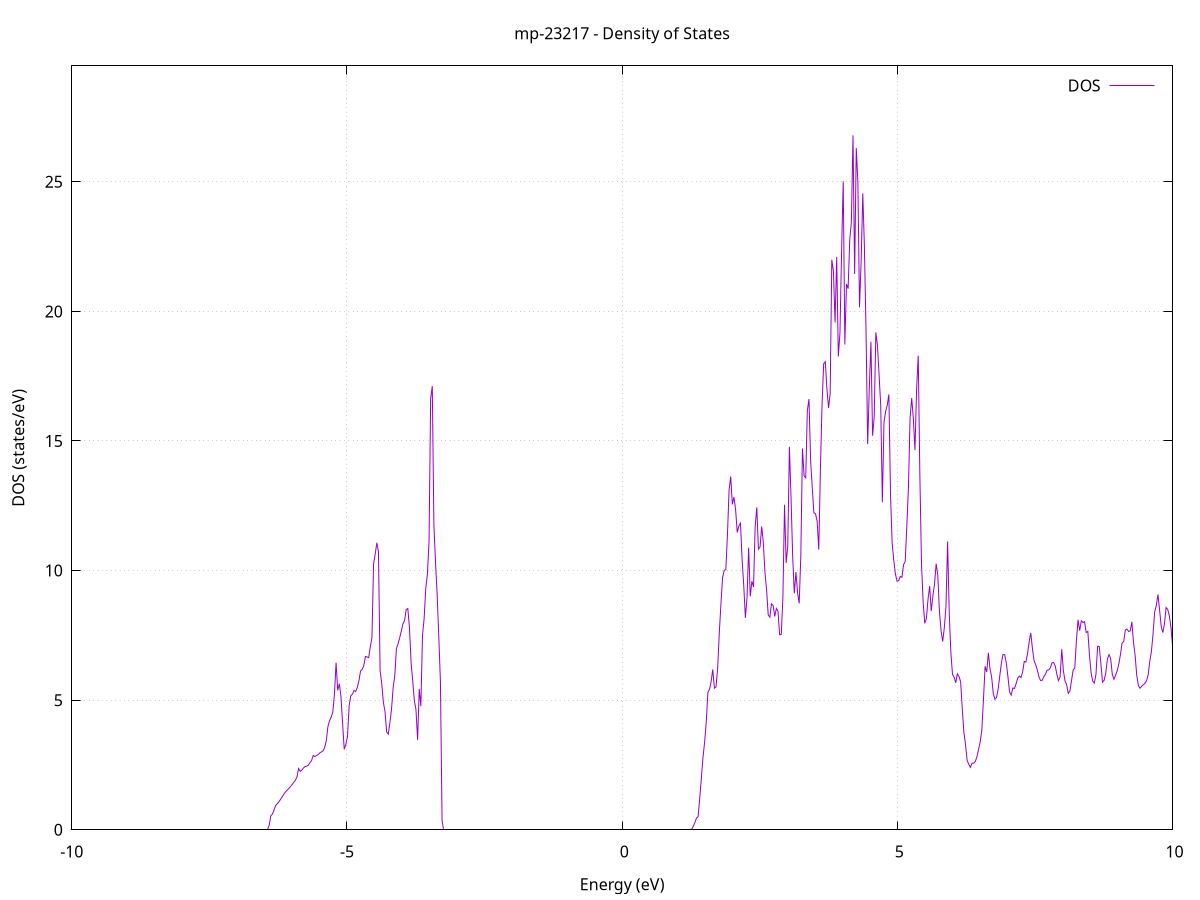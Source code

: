 set title 'mp-23217 - Density of States'
set xlabel 'Energy (eV)'
set ylabel 'DOS (states/eV)'
set grid
set xrange [-10:10]
set yrange [0:29.472]
set xzeroaxis lt -1
set terminal png size 800,600
set output 'mp-23217_dos_gnuplot.png'
plot '-' using 1:2 with lines title 'DOS'
-42.295300 0.000000
-42.265600 0.000000
-42.236000 0.000000
-42.206400 0.000000
-42.176800 0.000000
-42.147100 0.000000
-42.117500 0.000000
-42.087900 0.000000
-42.058200 0.000000
-42.028600 0.000000
-41.999000 0.000000
-41.969300 0.000000
-41.939700 0.000000
-41.910100 0.000000
-41.880500 0.000000
-41.850800 0.000000
-41.821200 0.000000
-41.791600 0.000000
-41.761900 0.000000
-41.732300 0.000000
-41.702700 0.000000
-41.673000 0.000000
-41.643400 0.000000
-41.613800 0.000000
-41.584100 0.000000
-41.554500 0.000000
-41.524900 0.000000
-41.495300 0.000000
-41.465600 0.000000
-41.436000 0.000000
-41.406400 0.000000
-41.376700 0.000000
-41.347100 0.000000
-41.317500 0.000000
-41.287800 0.000000
-41.258200 0.000000
-41.228600 0.000000
-41.199000 0.000000
-41.169300 0.000000
-41.139700 0.000000
-41.110100 0.000000
-41.080400 0.000000
-41.050800 0.000000
-41.021200 0.000000
-40.991500 0.000000
-40.961900 0.000000
-40.932300 0.000000
-40.902600 0.000000
-40.873000 0.000000
-40.843400 0.000000
-40.813800 0.000000
-40.784100 0.000000
-40.754500 0.000000
-40.724900 0.000000
-40.695200 0.000000
-40.665600 0.000000
-40.636000 0.000000
-40.606300 0.000000
-40.576700 0.000000
-40.547100 0.000000
-40.517500 0.000000
-40.487800 0.000000
-40.458200 0.000000
-40.428600 0.000000
-40.398900 0.000000
-40.369300 0.000000
-40.339700 0.000000
-40.310000 0.000000
-40.280400 0.000000
-40.250800 0.000000
-40.221100 0.000000
-40.191500 0.000000
-40.161900 0.000000
-40.132300 0.000000
-40.102600 0.000000
-40.073000 0.000000
-40.043400 0.000000
-40.013700 0.000000
-39.984100 0.000000
-39.954500 0.000000
-39.924800 0.000000
-39.895200 0.000000
-39.865600 0.000000
-39.836000 0.000000
-39.806300 0.000000
-39.776700 0.000000
-39.747100 0.000000
-39.717400 0.000000
-39.687800 0.000000
-39.658200 0.000000
-39.628500 0.000000
-39.598900 0.000000
-39.569300 0.000000
-39.539600 0.000000
-39.510000 0.000000
-39.480400 0.000000
-39.450800 0.000000
-39.421100 0.000000
-39.391500 0.000000
-39.361900 0.000000
-39.332200 0.000000
-39.302600 0.000000
-39.273000 0.000000
-39.243300 0.000000
-39.213700 0.000000
-39.184100 0.000000
-39.154500 0.000000
-39.124800 0.000000
-39.095200 0.000000
-39.065600 0.000000
-39.035900 0.000000
-39.006300 0.000000
-38.976700 0.000000
-38.947000 0.000000
-38.917400 0.000000
-38.887800 0.000000
-38.858200 0.000000
-38.828500 0.000000
-38.798900 0.000000
-38.769300 0.000000
-38.739600 0.000000
-38.710000 0.000000
-38.680400 0.000000
-38.650700 0.000000
-38.621100 0.000000
-38.591500 0.000000
-38.561800 0.000000
-38.532200 0.000000
-38.502600 0.000000
-38.473000 0.000000
-38.443300 0.000000
-38.413700 0.000000
-38.384100 0.000000
-38.354400 0.000000
-38.324800 0.000000
-38.295200 0.000000
-38.265500 0.000000
-38.235900 0.000000
-38.206300 0.000000
-38.176700 0.000000
-38.147000 0.000000
-38.117400 0.000000
-38.087800 0.000000
-38.058100 0.000000
-38.028500 0.000000
-37.998900 0.000000
-37.969200 0.000000
-37.939600 0.000000
-37.910000 0.000000
-37.880300 0.000000
-37.850700 0.000000
-37.821100 0.000000
-37.791500 0.000000
-37.761800 0.000000
-37.732200 0.000000
-37.702600 0.000000
-37.672900 0.000000
-37.643300 0.000000
-37.613700 0.000000
-37.584000 0.000000
-37.554400 0.000000
-37.524800 0.000000
-37.495200 0.000000
-37.465500 0.000000
-37.435900 0.000000
-37.406300 0.000000
-37.376600 0.000000
-37.347000 0.000000
-37.317400 0.000000
-37.287700 0.000000
-37.258100 0.000000
-37.228500 0.000000
-37.198800 0.000000
-37.169200 0.000000
-37.139600 0.000000
-37.110000 0.000000
-37.080300 0.000000
-37.050700 0.000000
-37.021100 0.000000
-36.991400 0.000000
-36.961800 0.000000
-36.932200 0.000000
-36.902500 0.000000
-36.872900 0.000000
-36.843300 0.000000
-36.813700 0.000000
-36.784000 0.000000
-36.754400 0.000000
-36.724800 0.000000
-36.695100 0.000000
-36.665500 0.000000
-36.635900 0.000000
-36.606200 0.000000
-36.576600 0.000000
-36.547000 0.000000
-36.517300 0.000000
-36.487700 0.000000
-36.458100 0.000000
-36.428500 0.000000
-36.398800 0.000000
-36.369200 0.000000
-36.339600 0.000000
-36.309900 0.000000
-36.280300 0.000000
-36.250700 0.000000
-36.221000 0.000000
-36.191400 0.000000
-36.161800 0.000000
-36.132200 0.000000
-36.102500 0.000000
-36.072900 0.000000
-36.043300 0.000000
-36.013600 0.000000
-35.984000 0.000000
-35.954400 0.000000
-35.924700 0.000000
-35.895100 0.000000
-35.865500 0.000000
-35.835800 0.000000
-35.806200 0.000000
-35.776600 0.000000
-35.747000 0.000000
-35.717300 0.000000
-35.687700 0.000000
-35.658100 0.000000
-35.628400 0.000000
-35.598800 0.000000
-35.569200 0.000000
-35.539500 0.000000
-35.509900 0.000000
-35.480300 0.000000
-35.450700 0.000000
-35.421000 0.000000
-35.391400 0.000000
-35.361800 0.000000
-35.332100 0.000000
-35.302500 0.000000
-35.272900 0.000000
-35.243200 0.000000
-35.213600 0.000000
-35.184000 0.000000
-35.154300 0.000000
-35.124700 0.000000
-35.095100 0.000000
-35.065500 0.000000
-35.035800 0.000000
-35.006200 0.000000
-34.976600 0.000000
-34.946900 0.000000
-34.917300 0.000000
-34.887700 0.000000
-34.858000 0.000000
-34.828400 0.000000
-34.798800 0.000000
-34.769200 0.000000
-34.739500 0.000000
-34.709900 0.000000
-34.680300 0.000000
-34.650600 0.000000
-34.621000 0.000000
-34.591400 0.000000
-34.561700 0.000000
-34.532100 0.000000
-34.502500 0.000000
-34.472900 0.000000
-34.443200 0.000000
-34.413600 0.000000
-34.384000 0.000000
-34.354300 0.000000
-34.324700 0.000000
-34.295100 0.000000
-34.265400 0.000000
-34.235800 0.000000
-34.206200 0.000000
-34.176500 0.000000
-34.146900 0.000000
-34.117300 0.000000
-34.087700 0.000000
-34.058000 0.000000
-34.028400 0.000000
-33.998800 0.000000
-33.969100 0.000000
-33.939500 0.000000
-33.909900 0.000000
-33.880200 0.000000
-33.850600 0.000000
-33.821000 0.000000
-33.791400 0.000000
-33.761700 0.000000
-33.732100 0.000000
-33.702500 0.000000
-33.672800 0.000000
-33.643200 0.000000
-33.613600 0.000000
-33.583900 0.000000
-33.554300 0.000000
-33.524700 0.000000
-33.495000 0.000000
-33.465400 0.000000
-33.435800 0.000000
-33.406200 0.000000
-33.376500 0.000000
-33.346900 0.000000
-33.317300 0.000000
-33.287600 0.000000
-33.258000 0.000000
-33.228400 0.000000
-33.198700 0.000000
-33.169100 0.000000
-33.139500 0.000000
-33.109900 0.000000
-33.080200 0.000000
-33.050600 0.000000
-33.021000 0.000000
-32.991300 0.000000
-32.961700 0.000000
-32.932100 0.000000
-32.902400 0.000000
-32.872800 0.000000
-32.843200 0.000000
-32.813500 0.000000
-32.783900 0.000000
-32.754300 0.000000
-32.724700 0.000000
-32.695000 0.000000
-32.665400 0.000000
-32.635800 0.000000
-32.606100 0.000000
-32.576500 0.000000
-32.546900 0.000000
-32.517200 0.000000
-32.487600 0.000000
-32.458000 0.000000
-32.428400 0.000000
-32.398700 0.000000
-32.369100 0.000000
-32.339500 0.000000
-32.309800 0.000000
-32.280200 0.000000
-32.250600 0.000000
-32.220900 0.000000
-32.191300 0.000000
-32.161700 0.000000
-32.132000 0.000000
-32.102400 0.000000
-32.072800 0.000000
-32.043200 0.000000
-32.013500 0.000000
-31.983900 0.000000
-31.954300 0.000000
-31.924600 0.000000
-31.895000 0.000000
-31.865400 0.000000
-31.835700 0.000000
-31.806100 0.000000
-31.776500 0.000000
-31.746900 0.000000
-31.717200 0.000000
-31.687600 0.000000
-31.658000 0.000000
-31.628300 0.000000
-31.598700 0.000000
-31.569100 0.000000
-31.539400 0.000000
-31.509800 0.000000
-31.480200 0.000000
-31.450500 0.000000
-31.420900 0.000000
-31.391300 0.000000
-31.361700 0.000000
-31.332000 0.000000
-31.302400 0.000000
-31.272800 0.000000
-31.243100 0.000000
-31.213500 0.000000
-31.183900 0.000000
-31.154200 0.000000
-31.124600 0.000000
-31.095000 0.000000
-31.065400 0.000000
-31.035700 0.000000
-31.006100 0.000000
-30.976500 0.000000
-30.946800 0.000000
-30.917200 0.000000
-30.887600 0.000000
-30.857900 0.000000
-30.828300 0.000000
-30.798700 0.000000
-30.769000 0.000000
-30.739400 0.000000
-30.709800 0.000000
-30.680200 0.000000
-30.650500 0.000000
-30.620900 0.000000
-30.591300 0.000000
-30.561600 0.000000
-30.532000 0.000000
-30.502400 0.000000
-30.472700 0.000000
-30.443100 0.000000
-30.413500 0.000000
-30.383900 0.000000
-30.354200 0.000000
-30.324600 0.000000
-30.295000 0.000000
-30.265300 0.000000
-30.235700 0.000000
-30.206100 0.000000
-30.176400 0.000000
-30.146800 0.000000
-30.117200 0.000000
-30.087500 0.000000
-30.057900 0.000000
-30.028300 0.000000
-29.998700 0.000000
-29.969000 0.000000
-29.939400 0.000000
-29.909800 0.000000
-29.880100 0.000000
-29.850500 0.000000
-29.820900 0.000000
-29.791200 0.000000
-29.761600 0.000000
-29.732000 0.000000
-29.702400 0.000000
-29.672700 0.000000
-29.643100 0.000000
-29.613500 0.000000
-29.583800 0.000000
-29.554200 0.000000
-29.524600 0.000000
-29.494900 0.000000
-29.465300 0.000000
-29.435700 0.000000
-29.406100 0.000000
-29.376400 0.000000
-29.346800 0.000000
-29.317200 0.000000
-29.287500 0.000000
-29.257900 0.000000
-29.228300 0.000000
-29.198600 0.000000
-29.169000 0.000000
-29.139400 0.000000
-29.109700 0.000000
-29.080100 0.000000
-29.050500 0.000000
-29.020900 0.000000
-28.991200 0.000000
-28.961600 0.000000
-28.932000 0.000000
-28.902300 0.000000
-28.872700 0.000000
-28.843100 0.000000
-28.813400 0.000000
-28.783800 0.000000
-28.754200 0.000000
-28.724600 0.000000
-28.694900 0.000000
-28.665300 0.000000
-28.635700 0.000000
-28.606000 0.000000
-28.576400 0.000000
-28.546800 0.000000
-28.517100 0.000000
-28.487500 0.000000
-28.457900 0.000000
-28.428200 0.000000
-28.398600 0.000000
-28.369000 0.000000
-28.339400 0.000000
-28.309700 0.000000
-28.280100 0.000000
-28.250500 0.000000
-28.220800 0.000000
-28.191200 0.000000
-28.161600 0.000000
-28.131900 0.000000
-28.102300 0.000000
-28.072700 0.000000
-28.043100 0.000000
-28.013400 0.000000
-27.983800 0.000000
-27.954200 0.000000
-27.924500 0.000000
-27.894900 0.000000
-27.865300 0.000000
-27.835600 0.000000
-27.806000 0.000000
-27.776400 0.000000
-27.746700 0.000000
-27.717100 0.000000
-27.687500 0.000000
-27.657900 0.000000
-27.628200 0.000000
-27.598600 0.000000
-27.569000 0.000000
-27.539300 0.000000
-27.509700 0.000000
-27.480100 0.000000
-27.450400 0.000000
-27.420800 0.000000
-27.391200 0.000000
-27.361600 0.000000
-27.331900 0.000000
-27.302300 0.000000
-27.272700 0.000000
-27.243000 0.000000
-27.213400 0.000000
-27.183800 0.000000
-27.154100 0.000000
-27.124500 0.000000
-27.094900 0.000000
-27.065200 0.000000
-27.035600 0.000000
-27.006000 0.000000
-26.976400 0.000000
-26.946700 0.000000
-26.917100 0.000000
-26.887500 0.000000
-26.857800 0.000000
-26.828200 0.000000
-26.798600 0.000000
-26.768900 0.000000
-26.739300 0.000000
-26.709700 0.000000
-26.680100 0.000000
-26.650400 0.000000
-26.620800 0.000000
-26.591200 0.000000
-26.561500 0.000000
-26.531900 0.000000
-26.502300 0.000000
-26.472600 0.000000
-26.443000 0.000000
-26.413400 0.000000
-26.383700 0.000000
-26.354100 0.000000
-26.324500 0.000000
-26.294900 0.000000
-26.265200 0.000000
-26.235600 0.000000
-26.206000 0.000000
-26.176300 0.000000
-26.146700 0.000000
-26.117100 0.000000
-26.087400 0.000000
-26.057800 0.000000
-26.028200 0.000000
-25.998600 0.000000
-25.968900 0.000000
-25.939300 0.000000
-25.909700 0.000000
-25.880000 0.000000
-25.850400 0.000000
-25.820800 0.000000
-25.791100 0.000000
-25.761500 0.000000
-25.731900 0.000000
-25.702200 0.000000
-25.672600 0.000000
-25.643000 0.000000
-25.613400 0.000000
-25.583700 0.000000
-25.554100 0.000000
-25.524500 0.000000
-25.494800 0.000000
-25.465200 0.000000
-25.435600 0.000000
-25.405900 0.000000
-25.376300 0.000000
-25.346700 0.000000
-25.317100 0.000000
-25.287400 0.000000
-25.257800 0.000000
-25.228200 0.000000
-25.198500 0.000000
-25.168900 0.000000
-25.139300 0.000000
-25.109600 0.000000
-25.080000 0.000000
-25.050400 0.000000
-25.020800 0.000000
-24.991100 0.000000
-24.961500 0.000000
-24.931900 0.000000
-24.902200 0.000000
-24.872600 0.000000
-24.843000 0.000000
-24.813300 0.000000
-24.783700 0.000000
-24.754100 0.000000
-24.724400 0.000000
-24.694800 0.000000
-24.665200 0.000000
-24.635600 0.000000
-24.605900 0.000000
-24.576300 0.000000
-24.546700 0.000000
-24.517000 0.000000
-24.487400 0.000000
-24.457800 0.000000
-24.428100 0.000000
-24.398500 0.000000
-24.368900 0.000000
-24.339300 0.000000
-24.309600 0.000000
-24.280000 0.000000
-24.250400 0.000000
-24.220700 0.000000
-24.191100 0.000000
-24.161500 0.000000
-24.131800 0.000000
-24.102200 0.000000
-24.072600 0.000000
-24.042900 0.000000
-24.013300 0.000000
-23.983700 0.000000
-23.954100 0.000000
-23.924400 0.000000
-23.894800 0.000000
-23.865200 0.000000
-23.835500 0.000000
-23.805900 0.000000
-23.776300 0.000000
-23.746600 0.000000
-23.717000 0.000000
-23.687400 0.000000
-23.657800 0.000000
-23.628100 0.000000
-23.598500 0.000000
-23.568900 0.000000
-23.539200 0.000000
-23.509600 0.000000
-23.480000 0.000000
-23.450300 0.000000
-23.420700 0.000000
-23.391100 0.000000
-23.361400 0.000000
-23.331800 0.000000
-23.302200 0.000000
-23.272600 0.000000
-23.242900 0.000000
-23.213300 0.000000
-23.183700 0.000000
-23.154000 0.000000
-23.124400 0.000000
-23.094800 0.000000
-23.065100 0.000000
-23.035500 0.000000
-23.005900 0.000000
-22.976300 0.000000
-22.946600 0.000000
-22.917000 0.000000
-22.887400 0.000000
-22.857700 0.000000
-22.828100 0.000000
-22.798500 0.000000
-22.768800 0.000000
-22.739200 0.000000
-22.709600 0.000000
-22.679900 0.000000
-22.650300 0.000000
-22.620700 0.000000
-22.591100 0.000000
-22.561400 0.000000
-22.531800 0.000000
-22.502200 0.000000
-22.472500 0.000000
-22.442900 0.000000
-22.413300 0.000000
-22.383600 0.000000
-22.354000 0.000000
-22.324400 0.000000
-22.294800 0.000000
-22.265100 0.000000
-22.235500 0.000000
-22.205900 0.000000
-22.176200 0.000000
-22.146600 0.000000
-22.117000 0.000000
-22.087300 0.000000
-22.057700 0.000000
-22.028100 0.000000
-21.998400 0.000000
-21.968800 0.000000
-21.939200 0.000000
-21.909600 0.000000
-21.879900 0.000000
-21.850300 0.000000
-21.820700 0.000000
-21.791000 0.000000
-21.761400 0.000000
-21.731800 0.000000
-21.702100 0.000000
-21.672500 0.000000
-21.642900 0.000000
-21.613300 0.000000
-21.583600 0.000000
-21.554000 0.000000
-21.524400 0.000000
-21.494700 0.000000
-21.465100 0.000000
-21.435500 0.000000
-21.405800 0.000000
-21.376200 0.000000
-21.346600 0.000000
-21.316900 0.000000
-21.287300 0.000000
-21.257700 0.000000
-21.228100 0.000000
-21.198400 0.000000
-21.168800 0.000000
-21.139200 0.000000
-21.109500 0.000000
-21.079900 0.000000
-21.050300 0.000000
-21.020600 0.000000
-20.991000 0.000000
-20.961400 0.000000
-20.931800 0.000000
-20.902100 0.000000
-20.872500 0.000000
-20.842900 0.000000
-20.813200 0.000000
-20.783600 0.000000
-20.754000 0.000000
-20.724300 0.000000
-20.694700 0.000000
-20.665100 0.000000
-20.635500 0.000000
-20.605800 0.000000
-20.576200 0.000000
-20.546600 0.000000
-20.516900 0.000000
-20.487300 0.000000
-20.457700 0.000000
-20.428000 0.000000
-20.398400 0.000000
-20.368800 0.000000
-20.339100 0.000000
-20.309500 0.000000
-20.279900 0.000000
-20.250300 0.000000
-20.220600 0.000000
-20.191000 0.000000
-20.161400 0.000000
-20.131700 0.000000
-20.102100 0.000000
-20.072500 0.000000
-20.042800 0.000000
-20.013200 0.000000
-19.983600 0.000000
-19.954000 0.000000
-19.924300 0.000000
-19.894700 0.000000
-19.865100 0.000000
-19.835400 0.000000
-19.805800 0.000000
-19.776200 0.000000
-19.746500 0.000000
-19.716900 0.000000
-19.687300 0.000000
-19.657600 0.000000
-19.628000 0.000000
-19.598400 0.000000
-19.568800 0.000000
-19.539100 0.000000
-19.509500 0.000000
-19.479900 0.000000
-19.450200 0.000000
-19.420600 0.000000
-19.391000 0.000000
-19.361300 0.000000
-19.331700 0.000000
-19.302100 0.000000
-19.272500 0.000000
-19.242800 0.000000
-19.213200 0.000000
-19.183600 0.000000
-19.153900 0.000000
-19.124300 0.000000
-19.094700 0.000000
-19.065000 0.000000
-19.035400 0.000000
-19.005800 0.000000
-18.976100 0.000000
-18.946500 0.000000
-18.916900 0.000000
-18.887300 0.000000
-18.857600 0.000000
-18.828000 0.000000
-18.798400 0.000000
-18.768700 0.000000
-18.739100 0.000000
-18.709500 0.000000
-18.679800 0.000000
-18.650200 0.000000
-18.620600 0.000000
-18.591000 0.000000
-18.561300 0.000000
-18.531700 0.000000
-18.502100 0.000000
-18.472400 0.000000
-18.442800 0.000000
-18.413200 0.000000
-18.383500 0.000000
-18.353900 0.000000
-18.324300 0.000000
-18.294600 0.000000
-18.265000 0.000000
-18.235400 0.000000
-18.205800 0.000000
-18.176100 0.000000
-18.146500 0.000000
-18.116900 0.000000
-18.087200 0.000000
-18.057600 0.000000
-18.028000 0.000000
-17.998300 0.000000
-17.968700 0.000000
-17.939100 0.000000
-17.909500 0.000000
-17.879800 0.000000
-17.850200 0.000000
-17.820600 0.000000
-17.790900 0.000000
-17.761300 0.000000
-17.731700 0.000000
-17.702000 0.000000
-17.672400 0.000000
-17.642800 0.000000
-17.613100 0.000000
-17.583500 0.000000
-17.553900 0.000000
-17.524300 0.000000
-17.494600 0.000000
-17.465000 0.000000
-17.435400 0.000000
-17.405700 0.000000
-17.376100 0.000000
-17.346500 0.000000
-17.316800 0.000000
-17.287200 0.000000
-17.257600 0.000000
-17.228000 0.000000
-17.198300 0.000000
-17.168700 0.000000
-17.139100 0.000000
-17.109400 0.000000
-17.079800 0.000000
-17.050200 0.000000
-17.020500 0.000000
-16.990900 0.000000
-16.961300 0.000000
-16.931600 0.000000
-16.902000 0.000000
-16.872400 0.000000
-16.842800 0.000000
-16.813100 0.000000
-16.783500 0.000000
-16.753900 0.000000
-16.724200 0.000000
-16.694600 0.000000
-16.665000 0.000000
-16.635300 0.000000
-16.605700 0.000000
-16.576100 0.000000
-16.546500 0.000000
-16.516800 0.000000
-16.487200 0.000000
-16.457600 0.000000
-16.427900 0.000000
-16.398300 0.000000
-16.368700 0.000000
-16.339000 0.000000
-16.309400 0.000000
-16.279800 0.000000
-16.250200 0.000000
-16.220500 0.000000
-16.190900 0.000000
-16.161300 0.000000
-16.131600 0.000000
-16.102000 0.000000
-16.072400 0.000000
-16.042700 0.000000
-16.013100 0.000000
-15.983500 0.000000
-15.953800 0.000000
-15.924200 0.000000
-15.894600 0.000000
-15.865000 0.000000
-15.835300 0.000000
-15.805700 0.000000
-15.776100 0.000000
-15.746400 0.000000
-15.716800 0.000000
-15.687200 0.000000
-15.657500 0.000000
-15.627900 0.000000
-15.598300 0.000000
-15.568700 0.000000
-15.539000 0.000000
-15.509400 0.000000
-15.479800 0.000000
-15.450100 0.000000
-15.420500 0.000000
-15.390900 0.000000
-15.361200 0.000000
-15.331600 0.000000
-15.302000 0.000000
-15.272300 0.000000
-15.242700 0.000000
-15.213100 0.000000
-15.183500 0.000000
-15.153800 0.000000
-15.124200 0.000000
-15.094600 0.000000
-15.064900 0.000000
-15.035300 0.000000
-15.005700 0.000000
-14.976000 0.000000
-14.946400 0.000000
-14.916800 0.000000
-14.887200 0.000000
-14.857500 0.000000
-14.827900 0.000000
-14.798300 0.000000
-14.768600 0.000000
-14.739000 0.000000
-14.709400 0.000000
-14.679700 0.000000
-14.650100 0.000000
-14.620500 0.000000
-14.590800 0.000000
-14.561200 0.000000
-14.531600 0.000000
-14.502000 0.000000
-14.472300 0.000000
-14.442700 0.000000
-14.413100 0.000000
-14.383400 0.000000
-14.353800 0.000000
-14.324200 0.000000
-14.294500 0.000000
-14.264900 0.000000
-14.235300 0.000000
-14.205700 0.000000
-14.176000 0.000000
-14.146400 0.000000
-14.116800 0.000000
-14.087100 0.000000
-14.057500 0.000000
-14.027900 0.000000
-13.998200 0.000000
-13.968600 0.000000
-13.939000 0.000000
-13.909300 0.000000
-13.879700 0.000000
-13.850100 0.000000
-13.820500 0.000000
-13.790800 0.000000
-13.761200 0.000000
-13.731600 0.000000
-13.701900 0.000000
-13.672300 0.000000
-13.642700 0.000000
-13.613000 0.000000
-13.583400 0.000000
-13.553800 0.000000
-13.524200 0.000000
-13.494500 0.000000
-13.464900 0.000000
-13.435300 0.000000
-13.405600 0.000000
-13.376000 0.000000
-13.346400 0.000000
-13.316700 0.000000
-13.287100 0.000000
-13.257500 0.000000
-13.227800 0.000000
-13.198200 0.000000
-13.168600 0.000000
-13.139000 0.000000
-13.109300 0.000000
-13.079700 0.000000
-13.050100 0.000000
-13.020400 0.000000
-12.990800 0.000000
-12.961200 0.000000
-12.931500 0.000000
-12.901900 0.000000
-12.872300 0.000000
-12.842700 0.000000
-12.813000 0.000000
-12.783400 0.000000
-12.753800 0.000000
-12.724100 0.000000
-12.694500 0.000000
-12.664900 0.000000
-12.635200 0.000000
-12.605600 0.000000
-12.576000 0.000000
-12.546300 0.000000
-12.516700 0.000000
-12.487100 0.000000
-12.457500 0.000000
-12.427800 0.000000
-12.398200 0.000000
-12.368600 0.000000
-12.338900 0.000000
-12.309300 0.000000
-12.279700 0.000000
-12.250000 0.000000
-12.220400 0.000000
-12.190800 0.000000
-12.161200 0.000000
-12.131500 0.000000
-12.101900 0.000000
-12.072300 0.000000
-12.042600 0.000000
-12.013000 0.000000
-11.983400 0.000000
-11.953700 0.000000
-11.924100 0.000000
-11.894500 0.000000
-11.864900 0.000000
-11.835200 0.000000
-11.805600 0.000000
-11.776000 0.000000
-11.746300 0.000000
-11.716700 0.000000
-11.687100 0.000000
-11.657400 0.000000
-11.627800 0.000000
-11.598200 0.000000
-11.568500 0.000000
-11.538900 0.000000
-11.509300 0.000000
-11.479700 0.000000
-11.450000 0.000000
-11.420400 0.000000
-11.390800 0.000000
-11.361100 0.000000
-11.331500 0.000000
-11.301900 0.000000
-11.272200 0.000000
-11.242600 0.000000
-11.213000 0.000000
-11.183400 0.000000
-11.153700 0.000000
-11.124100 0.000000
-11.094500 0.000000
-11.064800 0.000000
-11.035200 0.000000
-11.005600 0.000000
-10.975900 0.000000
-10.946300 0.000000
-10.916700 0.000000
-10.887000 0.000000
-10.857400 0.000000
-10.827800 0.000000
-10.798200 0.000000
-10.768500 0.000000
-10.738900 0.000000
-10.709300 0.000000
-10.679600 0.000000
-10.650000 0.000000
-10.620400 0.000000
-10.590700 0.000000
-10.561100 0.000000
-10.531500 0.000000
-10.501900 0.000000
-10.472200 0.000000
-10.442600 0.000000
-10.413000 0.000000
-10.383300 0.000000
-10.353700 0.000000
-10.324100 0.000000
-10.294400 0.000000
-10.264800 0.000000
-10.235200 0.000000
-10.205500 0.000000
-10.175900 0.000000
-10.146300 0.000000
-10.116700 0.000000
-10.087000 0.000000
-10.057400 0.000000
-10.027800 0.000000
-9.998100 0.000000
-9.968500 0.000000
-9.938900 0.000000
-9.909200 0.000000
-9.879600 0.000000
-9.850000 0.000000
-9.820400 0.000000
-9.790700 0.000000
-9.761100 0.000000
-9.731500 0.000000
-9.701800 0.000000
-9.672200 0.000000
-9.642600 0.000000
-9.612900 0.000000
-9.583300 0.000000
-9.553700 0.000000
-9.524000 0.000000
-9.494400 0.000000
-9.464800 0.000000
-9.435200 0.000000
-9.405500 0.000000
-9.375900 0.000000
-9.346300 0.000000
-9.316600 0.000000
-9.287000 0.000000
-9.257400 0.000000
-9.227700 0.000000
-9.198100 0.000000
-9.168500 0.000000
-9.138900 0.000000
-9.109200 0.000000
-9.079600 0.000000
-9.050000 0.000000
-9.020300 0.000000
-8.990700 0.000000
-8.961100 0.000000
-8.931400 0.000000
-8.901800 0.000000
-8.872200 0.000000
-8.842500 0.000000
-8.812900 0.000000
-8.783300 0.000000
-8.753700 0.000000
-8.724000 0.000000
-8.694400 0.000000
-8.664800 0.000000
-8.635100 0.000000
-8.605500 0.000000
-8.575900 0.000000
-8.546200 0.000000
-8.516600 0.000000
-8.487000 0.000000
-8.457400 0.000000
-8.427700 0.000000
-8.398100 0.000000
-8.368500 0.000000
-8.338800 0.000000
-8.309200 0.000000
-8.279600 0.000000
-8.249900 0.000000
-8.220300 0.000000
-8.190700 0.000000
-8.161000 0.000000
-8.131400 0.000000
-8.101800 0.000000
-8.072200 0.000000
-8.042500 0.000000
-8.012900 0.000000
-7.983300 0.000000
-7.953600 0.000000
-7.924000 0.000000
-7.894400 0.000000
-7.864700 0.000000
-7.835100 0.000000
-7.805500 0.000000
-7.775900 0.000000
-7.746200 0.000000
-7.716600 0.000000
-7.687000 0.000000
-7.657300 0.000000
-7.627700 0.000000
-7.598100 0.000000
-7.568400 0.000000
-7.538800 0.000000
-7.509200 0.000000
-7.479600 0.000000
-7.449900 0.000000
-7.420300 0.000000
-7.390700 0.000000
-7.361000 0.000000
-7.331400 0.000000
-7.301800 0.000000
-7.272100 0.000000
-7.242500 0.000000
-7.212900 0.000000
-7.183200 0.000000
-7.153600 0.000000
-7.124000 0.000000
-7.094400 0.000000
-7.064700 0.000000
-7.035100 0.000000
-7.005500 0.000000
-6.975800 0.000000
-6.946200 0.000000
-6.916600 0.000000
-6.886900 0.000000
-6.857300 0.000000
-6.827700 0.000000
-6.798100 0.000000
-6.768400 0.000000
-6.738800 0.000000
-6.709200 0.000000
-6.679500 0.000000
-6.649900 0.000000
-6.620300 0.000000
-6.590600 0.000000
-6.561000 0.000000
-6.531400 0.000000
-6.501700 0.000000
-6.472100 0.000000
-6.442500 0.000000
-6.412900 0.175000
-6.383200 0.541700
-6.353600 0.608600
-6.324000 0.773900
-6.294300 0.939500
-6.264700 1.009100
-6.235100 1.081000
-6.205400 1.178100
-6.175800 1.276500
-6.146200 1.375900
-6.116600 1.465200
-6.086900 1.524700
-6.057300 1.594100
-6.027700 1.664900
-5.998000 1.739500
-5.968400 1.823800
-5.938800 1.908300
-5.909100 2.034200
-5.879500 2.361900
-5.849900 2.254800
-5.820200 2.302400
-5.790600 2.382900
-5.761000 2.440600
-5.731400 2.453900
-5.701700 2.491000
-5.672100 2.591400
-5.642500 2.674600
-5.612800 2.870300
-5.583200 2.823200
-5.553600 2.866300
-5.523900 2.902100
-5.494300 2.965200
-5.464700 3.003700
-5.435100 3.044300
-5.405400 3.168900
-5.375800 3.432700
-5.346200 3.981300
-5.316500 4.203900
-5.286900 4.350200
-5.257300 4.534600
-5.227600 5.227400
-5.198000 6.443100
-5.168400 5.378500
-5.138700 5.633200
-5.109100 5.140000
-5.079500 4.111000
-5.049900 3.103200
-5.020200 3.302300
-4.990600 3.598200
-4.961000 4.765500
-4.931300 5.163800
-4.901700 5.231100
-4.872100 5.370700
-4.842400 5.333700
-4.812800 5.488800
-4.783200 5.744700
-4.753600 6.125200
-4.723900 6.190100
-4.694300 6.335500
-4.664700 6.687300
-4.635000 6.670500
-4.605400 6.638600
-4.575800 7.060500
-4.546100 7.419900
-4.516500 10.256800
-4.486900 10.634600
-4.457200 11.072900
-4.427600 10.716400
-4.398000 6.145300
-4.368400 5.648600
-4.338700 4.911100
-4.309100 4.572100
-4.279500 3.776200
-4.249800 3.691700
-4.220200 4.124100
-4.190600 4.651000
-4.160900 5.478800
-4.131300 5.933400
-4.101700 6.992500
-4.072100 7.170900
-4.042400 7.404100
-4.012800 7.668100
-3.983200 7.942500
-3.953500 8.073200
-3.923900 8.497900
-3.894300 8.536600
-3.864600 7.799400
-3.835000 6.456000
-3.805400 5.742700
-3.775700 4.976000
-3.746100 4.635800
-3.716500 3.466400
-3.686900 5.434400
-3.657200 4.769000
-3.627600 7.503800
-3.598000 8.147600
-3.568300 9.315500
-3.538700 9.849700
-3.509100 11.096700
-3.479400 16.637800
-3.449800 17.114100
-3.420200 11.728600
-3.390600 10.285700
-3.360900 9.070900
-3.331300 7.434800
-3.301700 5.690800
-3.272000 0.348100
-3.242400 0.000000
-3.212800 0.000000
-3.183100 0.000000
-3.153500 0.000000
-3.123900 0.000000
-3.094300 0.000000
-3.064600 0.000000
-3.035000 0.000000
-3.005400 0.000000
-2.975700 0.000000
-2.946100 0.000000
-2.916500 0.000000
-2.886800 0.000000
-2.857200 0.000000
-2.827600 0.000000
-2.797900 0.000000
-2.768300 0.000000
-2.738700 0.000000
-2.709100 0.000000
-2.679400 0.000000
-2.649800 0.000000
-2.620200 0.000000
-2.590500 0.000000
-2.560900 0.000000
-2.531300 0.000000
-2.501600 0.000000
-2.472000 0.000000
-2.442400 0.000000
-2.412800 0.000000
-2.383100 0.000000
-2.353500 0.000000
-2.323900 0.000000
-2.294200 0.000000
-2.264600 0.000000
-2.235000 0.000000
-2.205300 0.000000
-2.175700 0.000000
-2.146100 0.000000
-2.116400 0.000000
-2.086800 0.000000
-2.057200 0.000000
-2.027600 0.000000
-1.997900 0.000000
-1.968300 0.000000
-1.938700 0.000000
-1.909000 0.000000
-1.879400 0.000000
-1.849800 0.000000
-1.820100 0.000000
-1.790500 0.000000
-1.760900 0.000000
-1.731300 0.000000
-1.701600 0.000000
-1.672000 0.000000
-1.642400 0.000000
-1.612700 0.000000
-1.583100 0.000000
-1.553500 0.000000
-1.523800 0.000000
-1.494200 0.000000
-1.464600 0.000000
-1.434900 0.000000
-1.405300 0.000000
-1.375700 0.000000
-1.346100 0.000000
-1.316400 0.000000
-1.286800 0.000000
-1.257200 0.000000
-1.227500 0.000000
-1.197900 0.000000
-1.168300 0.000000
-1.138600 0.000000
-1.109000 0.000000
-1.079400 0.000000
-1.049800 0.000000
-1.020100 0.000000
-0.990500 0.000000
-0.960900 0.000000
-0.931200 0.000000
-0.901600 0.000000
-0.872000 0.000000
-0.842300 0.000000
-0.812700 0.000000
-0.783100 0.000000
-0.753400 0.000000
-0.723800 0.000000
-0.694200 0.000000
-0.664600 0.000000
-0.634900 0.000000
-0.605300 0.000000
-0.575700 0.000000
-0.546000 0.000000
-0.516400 0.000000
-0.486800 0.000000
-0.457100 0.000000
-0.427500 0.000000
-0.397900 0.000000
-0.368300 0.000000
-0.338600 0.000000
-0.309000 0.000000
-0.279400 0.000000
-0.249700 0.000000
-0.220100 0.000000
-0.190500 0.000000
-0.160800 0.000000
-0.131200 0.000000
-0.101600 0.000000
-0.071900 0.000000
-0.042300 0.000000
-0.012700 0.000000
0.016900 0.000000
0.046600 0.000000
0.076200 0.000000
0.105800 0.000000
0.135500 0.000000
0.165100 0.000000
0.194700 0.000000
0.224400 0.000000
0.254000 0.000000
0.283600 0.000000
0.313200 0.000000
0.342900 0.000000
0.372500 0.000000
0.402100 0.000000
0.431800 0.000000
0.461400 0.000000
0.491000 0.000000
0.520700 0.000000
0.550300 0.000000
0.579900 0.000000
0.609600 0.000000
0.639200 0.000000
0.668800 0.000000
0.698400 0.000000
0.728100 0.000000
0.757700 0.000000
0.787300 0.000000
0.817000 0.000000
0.846600 0.000000
0.876200 0.000000
0.905900 0.000000
0.935500 0.000000
0.965100 0.000000
0.994700 0.000000
1.024400 0.000000
1.054000 0.000000
1.083600 0.000000
1.113300 0.000000
1.142900 0.000000
1.172500 0.000000
1.202200 0.000000
1.231800 0.000000
1.261400 0.020300
1.291000 0.122900
1.320700 0.271000
1.350300 0.448200
1.379900 0.504100
1.409600 1.212400
1.439200 1.987300
1.468800 2.790200
1.498500 3.381600
1.528100 4.136600
1.557700 5.306000
1.587400 5.416900
1.617000 5.718100
1.646600 6.184200
1.676200 5.460500
1.705900 5.514600
1.735500 6.236500
1.765100 7.591900
1.794800 8.704700
1.824400 9.717700
1.854000 10.008500
1.883700 10.038900
1.913300 11.376500
1.942900 13.095200
1.972500 13.630200
2.002200 12.553100
2.031800 12.837200
2.061400 12.359400
2.091100 11.470900
2.120700 11.722700
2.150300 11.831600
2.180000 10.402500
2.209600 9.430200
2.239200 8.175600
2.268900 8.951500
2.298500 10.885900
2.328100 9.002900
2.357700 9.589100
2.387400 9.370400
2.417000 11.706300
2.446600 12.436300
2.476300 10.826800
2.505900 10.910400
2.535500 11.703700
2.565200 11.077400
2.594800 9.940100
2.624400 9.264700
2.654000 8.292600
2.683700 8.200700
2.713300 8.716100
2.742900 8.651800
2.772600 8.228700
2.802200 8.537300
2.831800 8.435400
2.861500 7.522700
2.891100 7.536900
2.920700 8.939900
2.950400 12.538800
2.980000 10.294900
3.009600 10.945500
3.039200 14.775400
3.068900 12.802200
3.098500 10.549000
3.128100 9.124400
3.157800 9.940000
3.187400 9.155500
3.217000 8.733600
3.246700 10.573900
3.276300 14.707900
3.305900 13.657100
3.335500 13.580700
3.365200 16.178300
3.394800 16.619800
3.424400 14.247000
3.454100 13.211400
3.483700 12.231800
3.513300 12.189800
3.543000 11.908500
3.572600 10.809600
3.602200 13.871400
3.631900 16.392500
3.661500 17.975100
3.691100 18.059200
3.720700 17.008400
3.750400 16.273500
3.780000 16.837600
3.809600 21.993300
3.839300 21.545600
3.868900 19.572700
3.898500 22.101700
3.928200 18.260600
3.957800 19.165600
3.987400 22.329000
4.017000 25.012900
4.046700 18.720900
4.076300 21.057300
4.105900 20.874900
4.135600 22.758400
4.165200 23.444700
4.194800 26.792800
4.224500 21.443600
4.254100 26.301400
4.283700 24.961700
4.313400 20.160000
4.343000 21.957700
4.372600 24.551100
4.402200 22.470800
4.431900 19.202200
4.461500 14.880500
4.491100 17.046000
4.520800 18.827800
4.550400 15.202900
4.580000 15.923500
4.609700 19.189400
4.639300 18.680900
4.668900 17.535500
4.698500 16.370500
4.728200 12.636200
4.757800 15.715900
4.787400 16.140000
4.817100 16.377100
4.846700 16.795800
4.876300 12.905600
4.906000 11.069400
4.935600 10.389200
4.965200 9.869200
4.994900 9.590100
5.024500 9.614100
5.054100 9.776700
5.083700 9.741400
5.113400 10.231300
5.143000 10.348900
5.172600 11.714500
5.202300 13.214400
5.231900 15.901800
5.261500 16.653900
5.291200 15.852300
5.320800 14.648100
5.350400 17.002400
5.380000 18.293500
5.409700 13.657400
5.439300 10.257700
5.468900 8.787700
5.498600 7.964600
5.528200 8.153500
5.557800 8.887000
5.587500 9.401700
5.617100 8.442100
5.646700 9.026200
5.676300 9.484800
5.706000 10.265300
5.735600 9.811500
5.765200 8.427200
5.794900 7.668200
5.824500 7.265700
5.854100 7.792700
5.883800 8.607900
5.913400 11.120900
5.943000 8.379600
5.972700 6.851200
6.002300 5.995300
6.031900 5.890600
6.061500 5.671100
6.091200 6.013500
6.120800 5.909300
6.150400 5.715100
6.180100 4.666300
6.209700 3.756100
6.239300 3.282000
6.269000 2.673300
6.298600 2.524300
6.328200 2.406900
6.357800 2.572100
6.387500 2.567200
6.417100 2.634500
6.446700 2.818100
6.476400 3.104100
6.506000 3.392300
6.535600 3.846800
6.565300 5.026700
6.594900 6.308300
6.624500 6.085600
6.654200 6.829300
6.683800 6.216900
6.713400 5.902700
6.743000 5.260900
6.772700 5.036500
6.802300 5.103300
6.831900 5.431200
6.861600 5.937300
6.891200 6.435400
6.920800 6.766400
6.950500 6.756300
6.980100 6.434100
7.009700 5.905000
7.039300 5.321000
7.069000 5.192400
7.098600 5.471200
7.128200 5.445300
7.157900 5.635100
7.187500 5.855300
7.217100 5.929600
7.246800 5.871000
7.276400 6.079100
7.306000 6.495600
7.335700 6.465400
7.365300 6.788100
7.394900 7.244800
7.424500 7.594800
7.454200 7.005700
7.483800 6.533400
7.513400 6.371600
7.543100 6.171700
7.572700 5.905600
7.602300 5.760800
7.632000 5.765600
7.661600 5.908400
7.691200 6.001000
7.720800 6.155700
7.750500 6.170100
7.780100 6.243200
7.809700 6.441900
7.839400 6.451900
7.869000 6.327300
7.898600 6.001000
7.928300 5.759800
7.957900 5.893100
7.987500 6.965800
8.017200 6.137300
8.046800 5.745700
8.076400 5.601500
8.106000 5.259800
8.135700 5.354800
8.165300 5.753600
8.194900 6.163600
8.224600 6.241800
8.254200 7.308200
8.283800 8.100400
8.313500 7.683600
8.343100 8.064000
8.372700 7.996700
8.402300 8.033000
8.432000 7.611000
8.461600 7.651500
8.491200 6.736000
8.520900 6.049300
8.550500 5.731100
8.580100 5.660500
8.609800 6.003500
8.639400 7.078100
8.669000 7.073400
8.698700 6.422000
8.728300 5.695200
8.757900 5.766600
8.787500 6.052000
8.817200 6.588500
8.846800 6.761200
8.876400 6.609100
8.906100 5.996800
8.935700 5.806700
8.965300 5.968500
8.995000 6.131200
9.024600 6.395300
9.054200 6.761000
9.083800 7.199600
9.113500 7.262400
9.143100 7.707200
9.172700 7.742200
9.202400 7.649200
9.232000 7.674600
9.261600 8.027600
9.291300 7.227800
9.320900 6.720700
9.350500 5.954000
9.380200 5.567700
9.409800 5.460300
9.439400 5.532700
9.469000 5.593800
9.498700 5.647900
9.528300 5.749900
9.557900 5.980600
9.587600 6.508500
9.617200 6.884400
9.646800 7.564700
9.676500 8.410400
9.706100 8.650000
9.735700 9.078000
9.765300 8.482900
9.795000 7.848000
9.824600 7.608100
9.854200 7.951200
9.883900 8.575900
9.913500 8.499300
9.943100 8.247900
9.972800 7.789500
10.002400 7.067100
10.032000 6.904800
10.061600 7.086800
10.091300 7.340000
10.120900 7.585700
10.150500 8.038100
10.180200 8.187200
10.209800 7.670800
10.239400 7.088700
10.269100 7.279000
10.298700 7.025600
10.328300 7.177000
10.358000 7.016300
10.387600 7.066900
10.417200 6.497600
10.446800 6.000000
10.476500 5.949000
10.506100 5.747900
10.535700 5.488900
10.565400 5.455200
10.595000 5.113800
10.624600 4.912000
10.654300 4.628800
10.683900 3.995500
10.713500 3.655200
10.743100 3.151800
10.772800 2.903200
10.802400 2.660100
10.832000 1.693100
10.861700 1.407500
10.891300 1.198400
10.920900 1.160800
10.950600 1.328500
10.980200 1.538300
11.009800 1.642900
11.039500 1.733200
11.069100 1.870100
11.098700 1.880100
11.128300 1.956900
11.158000 2.055500
11.187600 2.171200
11.217200 2.292300
11.246900 2.531800
11.276500 2.731900
11.306100 3.541400
11.335800 2.907300
11.365400 2.620000
11.395000 2.435100
11.424600 2.406200
11.454300 2.476000
11.483900 2.603600
11.513500 2.765800
11.543200 2.953100
11.572800 3.168100
11.602400 3.531300
11.632100 3.569000
11.661700 3.667200
11.691300 3.288300
11.721000 3.063200
11.750600 3.162400
11.780200 3.198900
11.809800 3.187100
11.839500 3.214500
11.869100 3.585400
11.898700 3.560000
11.928400 3.755700
11.958000 4.257600
11.987600 4.826800
12.017300 5.353400
12.046900 5.950700
12.076500 6.262300
12.106100 5.863500
12.135800 5.784500
12.165400 5.418000
12.195000 5.672700
12.224700 6.289500
12.254300 6.733400
12.283900 7.071800
12.313600 7.493400
12.343200 8.022500
12.372800 8.435900
12.402500 8.293000
12.432100 8.157200
12.461700 7.667200
12.491300 7.379700
12.521000 6.804800
12.550600 7.081500
12.580200 7.183600
12.609900 7.752900
12.639500 7.939800
12.669100 7.111100
12.698800 6.573800
12.728400 6.240800
12.758000 6.100600
12.787600 6.212200
12.817300 6.606900
12.846900 6.733500
12.876500 6.417900
12.906200 6.312300
12.935800 6.611500
12.965400 6.591600
12.995100 6.517800
13.024700 6.805900
13.054300 7.242200
13.084000 7.574100
13.113600 7.363800
13.143200 7.516000
13.172800 7.974600
13.202500 7.970100
13.232100 7.604700
13.261700 7.654300
13.291400 7.690500
13.321000 7.501600
13.350600 7.704600
13.380300 7.394800
13.409900 6.624100
13.439500 6.449200
13.469100 6.762300
13.498800 7.080100
13.528400 7.177700
13.558000 7.210300
13.587700 6.599700
13.617300 5.997800
13.646900 5.053000
13.676600 4.373400
13.706200 4.306200
13.735800 4.478500
13.765500 4.785900
13.795100 5.584100
13.824700 5.357400
13.854300 4.346200
13.884000 3.702400
13.913600 3.160300
13.943200 2.590500
13.972900 1.937600
14.002500 1.381600
14.032100 0.938200
14.061800 0.688300
14.091400 0.498500
14.121000 0.328000
14.150600 0.172800
14.180300 0.074200
14.209900 0.009400
14.239500 0.002400
14.269200 0.000000
14.298800 0.000000
14.328400 0.000000
14.358100 0.000000
14.387700 0.000000
14.417300 0.000000
14.446900 0.000000
14.476600 0.000000
14.506200 0.000000
14.535800 0.000000
14.565500 0.000000
14.595100 0.000000
14.624700 0.000000
14.654400 0.000000
14.684000 0.000000
14.713600 0.000000
14.743300 0.000000
14.772900 0.000000
14.802500 0.000000
14.832100 0.000000
14.861800 0.000000
14.891400 0.000000
14.921000 0.000000
14.950700 0.000000
14.980300 0.000000
15.009900 0.000000
15.039600 0.000000
15.069200 0.000000
15.098800 0.000000
15.128400 0.000000
15.158100 0.000000
15.187700 0.000000
15.217300 0.000000
15.247000 0.000000
15.276600 0.000000
15.306200 0.000000
15.335900 0.000000
15.365500 0.000000
15.395100 0.000000
15.424800 0.000000
15.454400 0.000000
15.484000 0.000000
15.513600 0.000000
15.543300 0.000000
15.572900 0.000000
15.602500 0.000000
15.632200 0.000000
15.661800 0.000000
15.691400 0.000000
15.721100 0.000000
15.750700 0.000000
15.780300 0.000000
15.809900 0.000000
15.839600 0.000000
15.869200 0.000000
15.898800 0.000000
15.928500 0.000000
15.958100 0.000000
15.987700 0.000000
16.017400 0.000000
16.047000 0.000000
16.076600 0.000000
16.106300 0.000000
16.135900 0.000000
16.165500 0.000000
16.195100 0.000000
16.224800 0.000000
16.254400 0.000000
16.284000 0.000000
16.313700 0.000000
16.343300 0.000000
16.372900 0.000000
16.402600 0.000000
16.432200 0.000000
16.461800 0.000000
16.491400 0.000000
16.521100 0.000000
16.550700 0.000000
16.580300 0.000000
16.610000 0.000000
16.639600 0.000000
16.669200 0.000000
16.698900 0.000000
16.728500 0.000000
16.758100 0.000000
16.787800 0.000000
16.817400 0.000000
16.847000 0.000000
16.876600 0.000000
16.906300 0.000000
16.935900 0.000000
16.965500 0.000000
e
